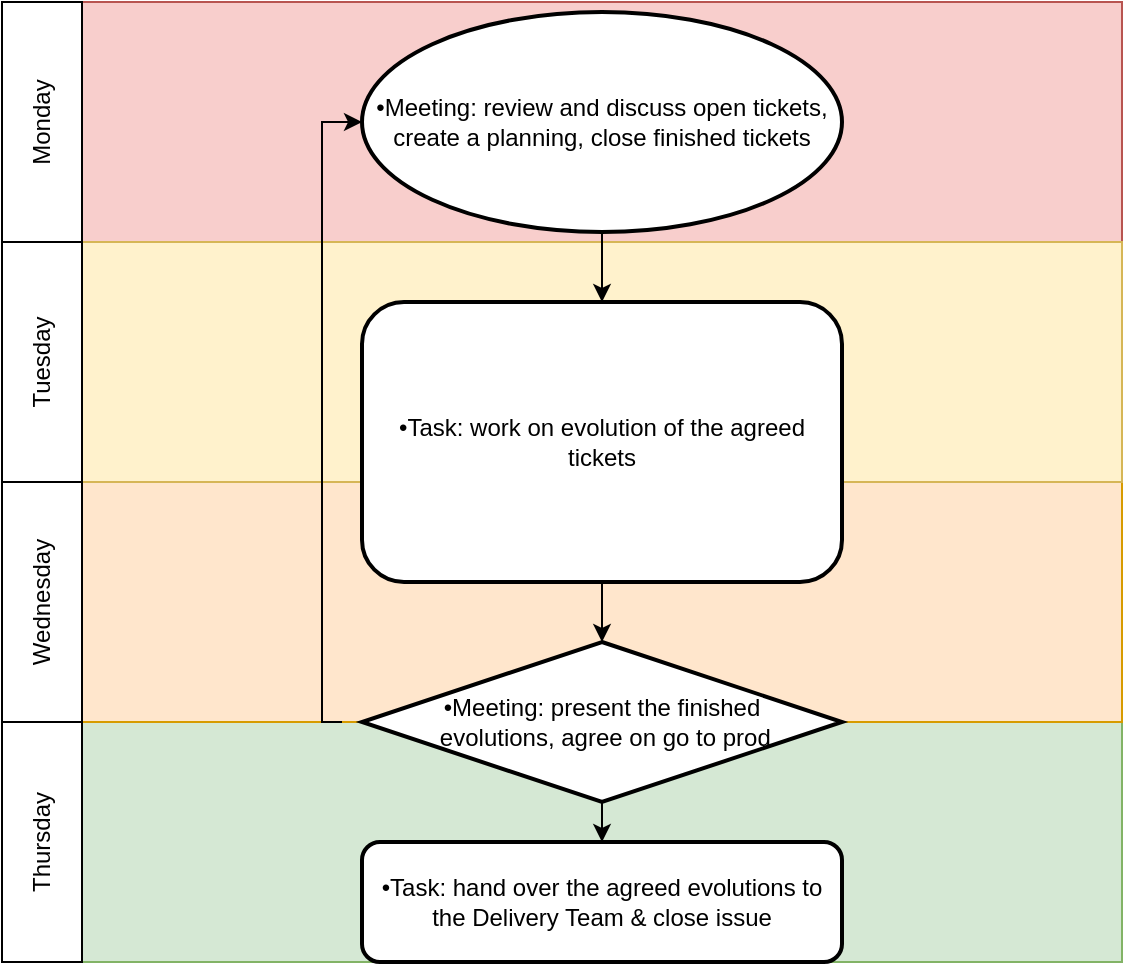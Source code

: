 <mxfile version="21.6.9" type="github">
  <diagram name="Page-1" id="9foXyGCglBiLvTzPDP22">
    <mxGraphModel dx="1208" dy="1031" grid="1" gridSize="10" guides="1" tooltips="1" connect="1" arrows="1" fold="1" page="1" pageScale="1" pageWidth="827" pageHeight="1169" math="0" shadow="0">
      <root>
        <mxCell id="0" />
        <mxCell id="1" parent="0" />
        <mxCell id="tnX7Ei6b6_m22kBD98oX-38" value="" style="rounded=0;whiteSpace=wrap;html=1;fillColor=#d5e8d4;strokeColor=#82b366;" parent="1" vertex="1">
          <mxGeometry x="80" y="400" width="520" height="120" as="geometry" />
        </mxCell>
        <mxCell id="tnX7Ei6b6_m22kBD98oX-37" value="" style="rounded=0;whiteSpace=wrap;html=1;fillColor=#ffe6cc;strokeColor=#d79b00;" parent="1" vertex="1">
          <mxGeometry x="80" y="280" width="520" height="120" as="geometry" />
        </mxCell>
        <mxCell id="tnX7Ei6b6_m22kBD98oX-35" value="" style="rounded=0;whiteSpace=wrap;html=1;fillColor=#f8cecc;strokeColor=#b85450;" parent="1" vertex="1">
          <mxGeometry x="80" y="40" width="520" height="120" as="geometry" />
        </mxCell>
        <mxCell id="tnX7Ei6b6_m22kBD98oX-36" value="" style="rounded=0;whiteSpace=wrap;html=1;fillColor=#fff2cc;strokeColor=#d6b656;" parent="1" vertex="1">
          <mxGeometry x="80" y="160" width="520" height="120" as="geometry" />
        </mxCell>
        <mxCell id="tnX7Ei6b6_m22kBD98oX-58" style="edgeStyle=orthogonalEdgeStyle;rounded=0;orthogonalLoop=1;jettySize=auto;html=1;exitX=0.25;exitY=1;exitDx=0;exitDy=0;entryX=0;entryY=0.5;entryDx=0;entryDy=0;entryPerimeter=0;" parent="1" source="tnX7Ei6b6_m22kBD98oX-37" target="tnX7Ei6b6_m22kBD98oX-2" edge="1">
          <mxGeometry relative="1" as="geometry">
            <Array as="points">
              <mxPoint x="200" y="400" />
              <mxPoint x="200" y="100" />
            </Array>
          </mxGeometry>
        </mxCell>
        <mxCell id="tnX7Ei6b6_m22kBD98oX-48" style="edgeStyle=orthogonalEdgeStyle;rounded=0;orthogonalLoop=1;jettySize=auto;html=1;exitX=0.5;exitY=1;exitDx=0;exitDy=0;exitPerimeter=0;entryX=0.5;entryY=0;entryDx=0;entryDy=0;" parent="1" source="tnX7Ei6b6_m22kBD98oX-2" target="tnX7Ei6b6_m22kBD98oX-7" edge="1">
          <mxGeometry relative="1" as="geometry" />
        </mxCell>
        <mxCell id="tnX7Ei6b6_m22kBD98oX-2" value="•Meeting: review and discuss open tickets, create a planning, close finished tickets" style="strokeWidth=2;html=1;shape=mxgraph.flowchart.start_1;whiteSpace=wrap;" parent="1" vertex="1">
          <mxGeometry x="220" y="45" width="240" height="110" as="geometry" />
        </mxCell>
        <mxCell id="tnX7Ei6b6_m22kBD98oX-53" style="edgeStyle=orthogonalEdgeStyle;rounded=0;orthogonalLoop=1;jettySize=auto;html=1;exitX=0.5;exitY=1;exitDx=0;exitDy=0;entryX=0.5;entryY=0;entryDx=0;entryDy=0;entryPerimeter=0;" parent="1" source="tnX7Ei6b6_m22kBD98oX-7" target="tnX7Ei6b6_m22kBD98oX-19" edge="1">
          <mxGeometry relative="1" as="geometry" />
        </mxCell>
        <mxCell id="tnX7Ei6b6_m22kBD98oX-7" value="•Task: work on evolution of the agreed tickets" style="rounded=1;whiteSpace=wrap;html=1;strokeWidth=2;" parent="1" vertex="1">
          <mxGeometry x="220" y="190" width="240" height="140" as="geometry" />
        </mxCell>
        <mxCell id="tnX7Ei6b6_m22kBD98oX-17" value="•Task: hand over the agreed evolutions to the Delivery Team &amp;amp; close issue" style="whiteSpace=wrap;html=1;rounded=1;strokeWidth=2;" parent="1" vertex="1">
          <mxGeometry x="220" y="460" width="240" height="60" as="geometry" />
        </mxCell>
        <mxCell id="tnX7Ei6b6_m22kBD98oX-54" style="edgeStyle=orthogonalEdgeStyle;rounded=0;orthogonalLoop=1;jettySize=auto;html=1;exitX=0.5;exitY=1;exitDx=0;exitDy=0;exitPerimeter=0;entryX=0.5;entryY=0;entryDx=0;entryDy=0;" parent="1" source="tnX7Ei6b6_m22kBD98oX-19" target="tnX7Ei6b6_m22kBD98oX-17" edge="1">
          <mxGeometry relative="1" as="geometry" />
        </mxCell>
        <mxCell id="tnX7Ei6b6_m22kBD98oX-19" value="•Meeting: present the finished&lt;br&gt;&amp;nbsp;evolutions, agree on go to prod" style="strokeWidth=2;html=1;shape=mxgraph.flowchart.decision;whiteSpace=wrap;" parent="1" vertex="1">
          <mxGeometry x="220" y="360" width="240" height="80" as="geometry" />
        </mxCell>
        <mxCell id="tnX7Ei6b6_m22kBD98oX-42" value="Monday" style="rounded=0;whiteSpace=wrap;html=1;horizontal=0;" parent="1" vertex="1">
          <mxGeometry x="40" y="40" width="40" height="120" as="geometry" />
        </mxCell>
        <mxCell id="tnX7Ei6b6_m22kBD98oX-43" value="Tuesday" style="rounded=0;whiteSpace=wrap;html=1;horizontal=0;" parent="1" vertex="1">
          <mxGeometry x="40" y="160" width="40" height="120" as="geometry" />
        </mxCell>
        <mxCell id="tnX7Ei6b6_m22kBD98oX-44" value="Wednesday" style="rounded=0;whiteSpace=wrap;html=1;horizontal=0;" parent="1" vertex="1">
          <mxGeometry x="40" y="280" width="40" height="120" as="geometry" />
        </mxCell>
        <mxCell id="tnX7Ei6b6_m22kBD98oX-45" value="Thursday" style="rounded=0;whiteSpace=wrap;html=1;horizontal=0;" parent="1" vertex="1">
          <mxGeometry x="40" y="400" width="40" height="120" as="geometry" />
        </mxCell>
      </root>
    </mxGraphModel>
  </diagram>
</mxfile>
